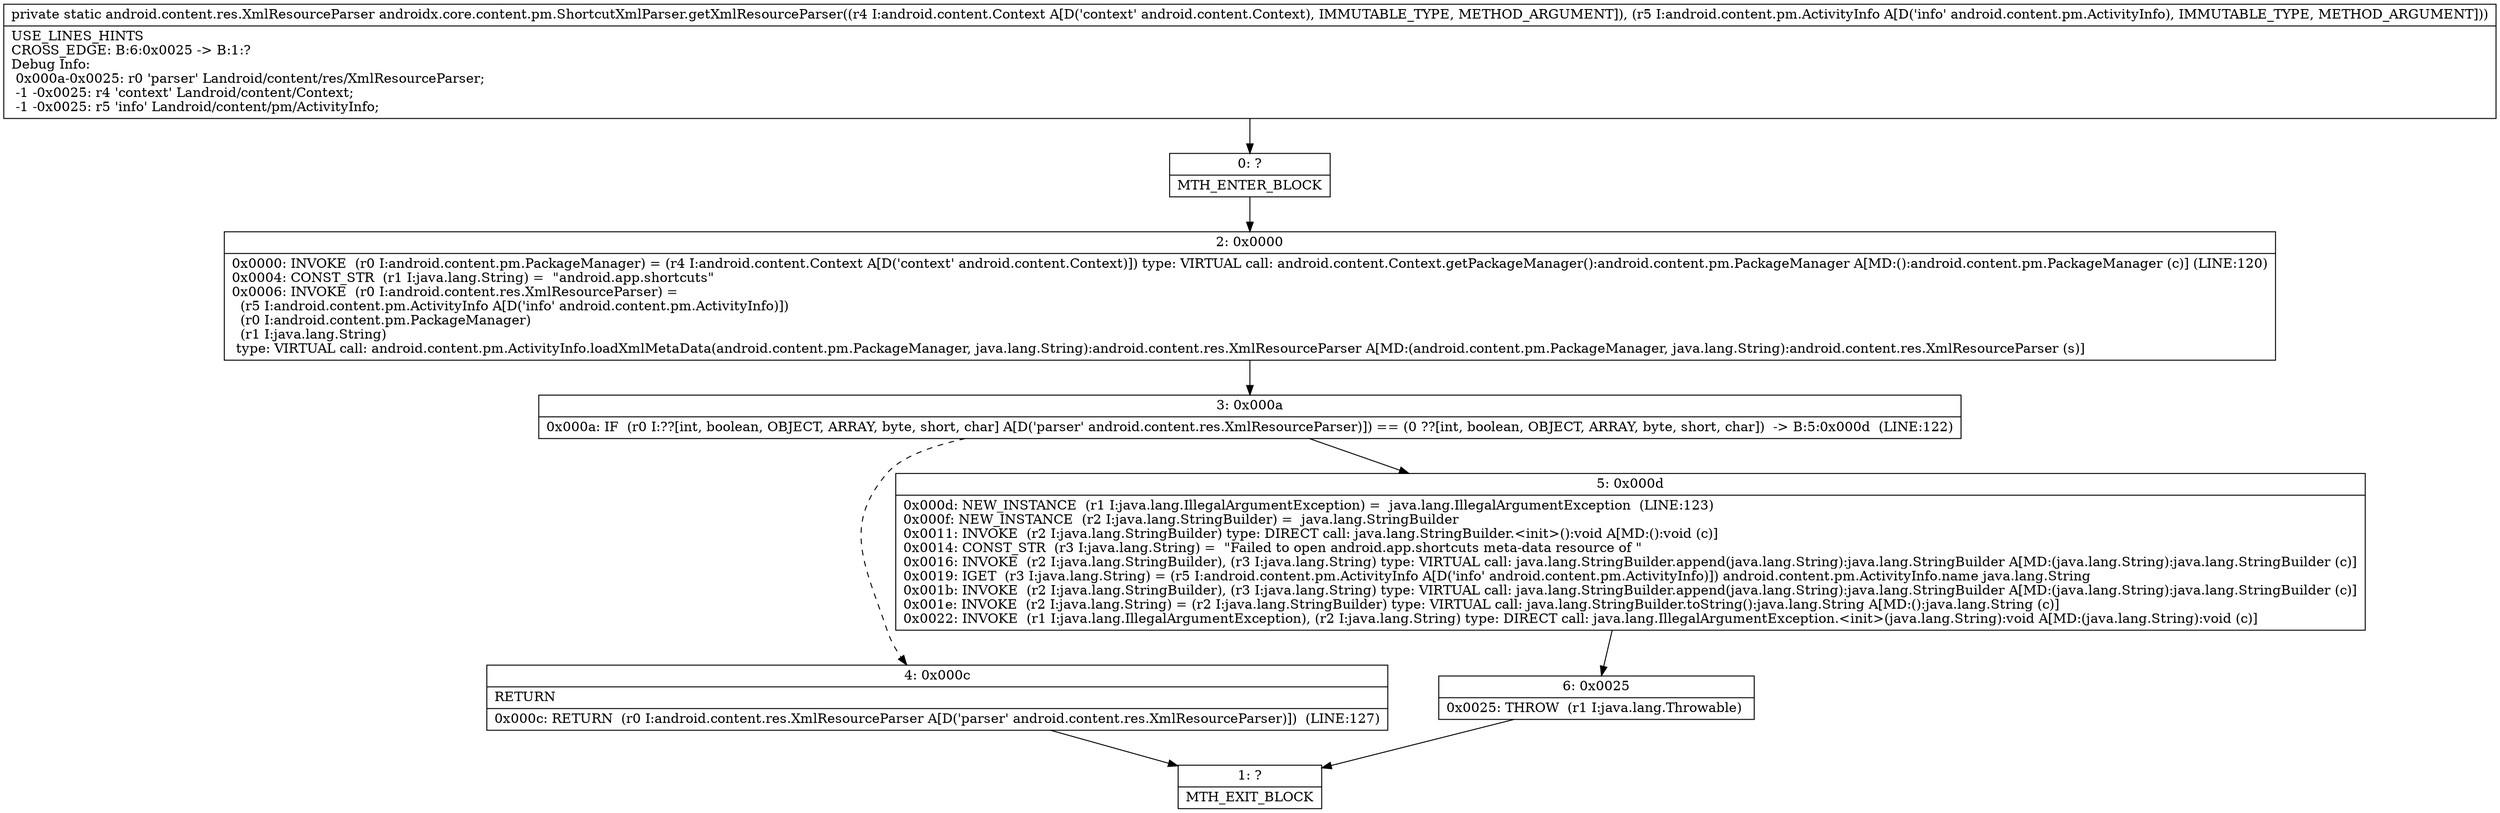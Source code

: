 digraph "CFG forandroidx.core.content.pm.ShortcutXmlParser.getXmlResourceParser(Landroid\/content\/Context;Landroid\/content\/pm\/ActivityInfo;)Landroid\/content\/res\/XmlResourceParser;" {
Node_0 [shape=record,label="{0\:\ ?|MTH_ENTER_BLOCK\l}"];
Node_2 [shape=record,label="{2\:\ 0x0000|0x0000: INVOKE  (r0 I:android.content.pm.PackageManager) = (r4 I:android.content.Context A[D('context' android.content.Context)]) type: VIRTUAL call: android.content.Context.getPackageManager():android.content.pm.PackageManager A[MD:():android.content.pm.PackageManager (c)] (LINE:120)\l0x0004: CONST_STR  (r1 I:java.lang.String) =  \"android.app.shortcuts\" \l0x0006: INVOKE  (r0 I:android.content.res.XmlResourceParser) = \l  (r5 I:android.content.pm.ActivityInfo A[D('info' android.content.pm.ActivityInfo)])\l  (r0 I:android.content.pm.PackageManager)\l  (r1 I:java.lang.String)\l type: VIRTUAL call: android.content.pm.ActivityInfo.loadXmlMetaData(android.content.pm.PackageManager, java.lang.String):android.content.res.XmlResourceParser A[MD:(android.content.pm.PackageManager, java.lang.String):android.content.res.XmlResourceParser (s)]\l}"];
Node_3 [shape=record,label="{3\:\ 0x000a|0x000a: IF  (r0 I:??[int, boolean, OBJECT, ARRAY, byte, short, char] A[D('parser' android.content.res.XmlResourceParser)]) == (0 ??[int, boolean, OBJECT, ARRAY, byte, short, char])  \-\> B:5:0x000d  (LINE:122)\l}"];
Node_4 [shape=record,label="{4\:\ 0x000c|RETURN\l|0x000c: RETURN  (r0 I:android.content.res.XmlResourceParser A[D('parser' android.content.res.XmlResourceParser)])  (LINE:127)\l}"];
Node_1 [shape=record,label="{1\:\ ?|MTH_EXIT_BLOCK\l}"];
Node_5 [shape=record,label="{5\:\ 0x000d|0x000d: NEW_INSTANCE  (r1 I:java.lang.IllegalArgumentException) =  java.lang.IllegalArgumentException  (LINE:123)\l0x000f: NEW_INSTANCE  (r2 I:java.lang.StringBuilder) =  java.lang.StringBuilder \l0x0011: INVOKE  (r2 I:java.lang.StringBuilder) type: DIRECT call: java.lang.StringBuilder.\<init\>():void A[MD:():void (c)]\l0x0014: CONST_STR  (r3 I:java.lang.String) =  \"Failed to open android.app.shortcuts meta\-data resource of \" \l0x0016: INVOKE  (r2 I:java.lang.StringBuilder), (r3 I:java.lang.String) type: VIRTUAL call: java.lang.StringBuilder.append(java.lang.String):java.lang.StringBuilder A[MD:(java.lang.String):java.lang.StringBuilder (c)]\l0x0019: IGET  (r3 I:java.lang.String) = (r5 I:android.content.pm.ActivityInfo A[D('info' android.content.pm.ActivityInfo)]) android.content.pm.ActivityInfo.name java.lang.String \l0x001b: INVOKE  (r2 I:java.lang.StringBuilder), (r3 I:java.lang.String) type: VIRTUAL call: java.lang.StringBuilder.append(java.lang.String):java.lang.StringBuilder A[MD:(java.lang.String):java.lang.StringBuilder (c)]\l0x001e: INVOKE  (r2 I:java.lang.String) = (r2 I:java.lang.StringBuilder) type: VIRTUAL call: java.lang.StringBuilder.toString():java.lang.String A[MD:():java.lang.String (c)]\l0x0022: INVOKE  (r1 I:java.lang.IllegalArgumentException), (r2 I:java.lang.String) type: DIRECT call: java.lang.IllegalArgumentException.\<init\>(java.lang.String):void A[MD:(java.lang.String):void (c)]\l}"];
Node_6 [shape=record,label="{6\:\ 0x0025|0x0025: THROW  (r1 I:java.lang.Throwable) \l}"];
MethodNode[shape=record,label="{private static android.content.res.XmlResourceParser androidx.core.content.pm.ShortcutXmlParser.getXmlResourceParser((r4 I:android.content.Context A[D('context' android.content.Context), IMMUTABLE_TYPE, METHOD_ARGUMENT]), (r5 I:android.content.pm.ActivityInfo A[D('info' android.content.pm.ActivityInfo), IMMUTABLE_TYPE, METHOD_ARGUMENT]))  | USE_LINES_HINTS\lCROSS_EDGE: B:6:0x0025 \-\> B:1:?\lDebug Info:\l  0x000a\-0x0025: r0 'parser' Landroid\/content\/res\/XmlResourceParser;\l  \-1 \-0x0025: r4 'context' Landroid\/content\/Context;\l  \-1 \-0x0025: r5 'info' Landroid\/content\/pm\/ActivityInfo;\l}"];
MethodNode -> Node_0;Node_0 -> Node_2;
Node_2 -> Node_3;
Node_3 -> Node_4[style=dashed];
Node_3 -> Node_5;
Node_4 -> Node_1;
Node_5 -> Node_6;
Node_6 -> Node_1;
}

